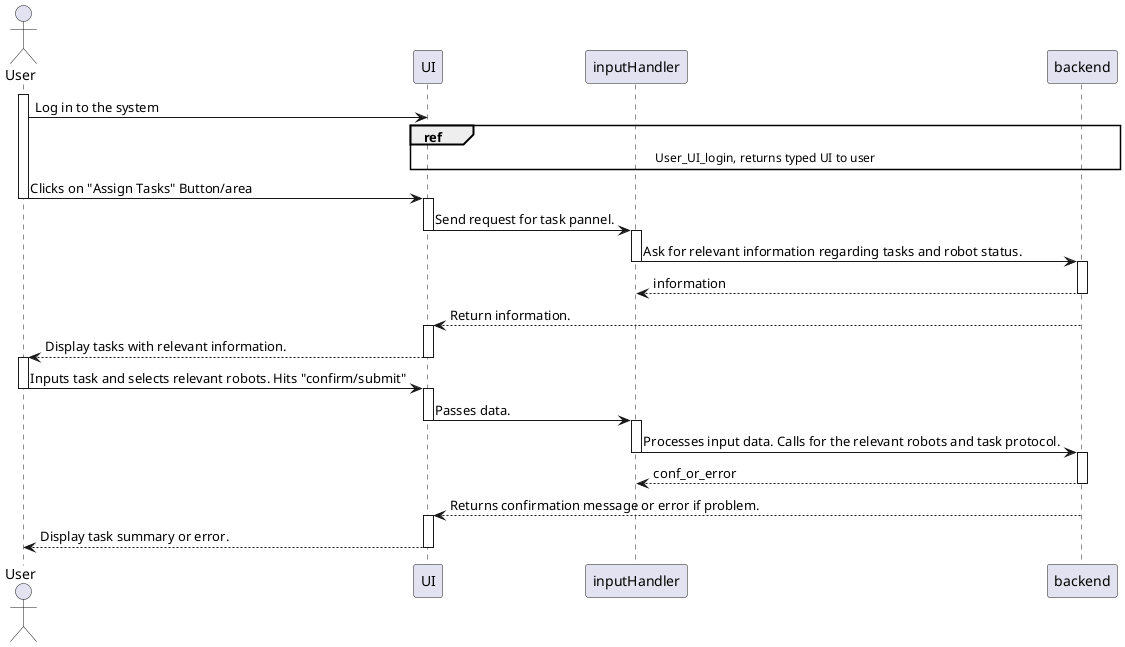 @startuml ABasicSeqDiagram


actor User
participant UI
participant inputHandler 
participant backend

activate User 
User -> UI: Log in to the system 
ref over UI, inputHandler, backend : User_UI_login, returns typed UI to user
' UI --> User: display typed UI
User -> UI: Clicks on "Assign Tasks" Button/area
deactivate User

activate UI
UI -> inputHandler: Send request for task pannel.
deactivate UI

activate inputHandler
inputHandler -> backend: Ask for relevant information regarding tasks and robot status.
deactivate inputHandler

' waits for the backend to return. Ensures error handling is done gracefully.
activate backend
return information
backend --> UI: Return information.
deactivate backend

activate UI
UI --> User: Display tasks with relevant information.
deactivate UI

'User is now displayed a task screen with an area to input tasks, along with current statuses of robot and overview of the simulation.

activate User
User -> UI: Inputs task and selects relevant robots. Hits "confirm/submit"
deactivate User

activate UI
UI -> inputHandler: Passes data.
deactivate UI

activate inputHandler
inputHandler -> backend: Processes input data. Calls for the relevant robots and task protocol.
deactivate inputHandler

' waits for the backend to return. Ensures error handling is done gracefully.
activate backend
return conf_or_error
backend --> UI: Returns confirmation message or error if problem.
deactivate backend

'User is now logged in with a simple UI availible to them
activate UI
UI --> User: Display task summary or error.
deactivate UI




@enduml


